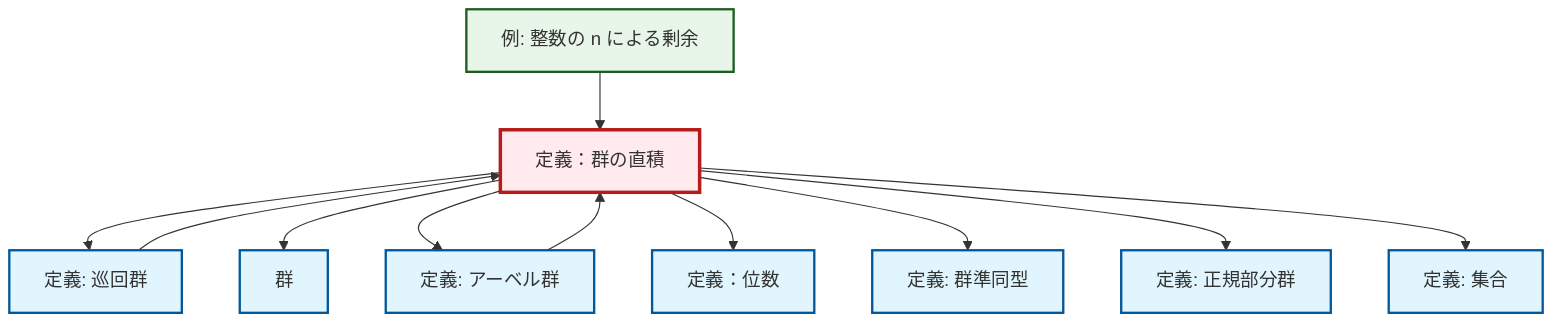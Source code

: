 graph TD
    classDef definition fill:#e1f5fe,stroke:#01579b,stroke-width:2px
    classDef theorem fill:#f3e5f5,stroke:#4a148c,stroke-width:2px
    classDef axiom fill:#fff3e0,stroke:#e65100,stroke-width:2px
    classDef example fill:#e8f5e9,stroke:#1b5e20,stroke-width:2px
    classDef current fill:#ffebee,stroke:#b71c1c,stroke-width:3px
    def-group["群"]:::definition
    ex-quotient-integers-mod-n["例: 整数の n による剰余"]:::example
    def-set["定義: 集合"]:::definition
    def-abelian-group["定義: アーベル群"]:::definition
    def-direct-product["定義：群の直積"]:::definition
    def-normal-subgroup["定義: 正規部分群"]:::definition
    def-order["定義：位数"]:::definition
    def-cyclic-group["定義: 巡回群"]:::definition
    def-homomorphism["定義: 群準同型"]:::definition
    def-direct-product --> def-cyclic-group
    def-abelian-group --> def-direct-product
    def-direct-product --> def-group
    def-direct-product --> def-abelian-group
    def-direct-product --> def-order
    ex-quotient-integers-mod-n --> def-direct-product
    def-direct-product --> def-homomorphism
    def-cyclic-group --> def-direct-product
    def-direct-product --> def-normal-subgroup
    def-direct-product --> def-set
    class def-direct-product current